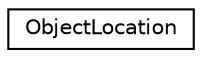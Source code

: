 digraph "Graphical Class Hierarchy"
{
 // LATEX_PDF_SIZE
  edge [fontname="Helvetica",fontsize="10",labelfontname="Helvetica",labelfontsize="10"];
  node [fontname="Helvetica",fontsize="10",shape=record];
  rankdir="LR";
  Node0 [label="ObjectLocation",height=0.2,width=0.4,color="black", fillcolor="white", style="filled",URL="$structObjectLocation.html",tooltip="Describes the location of an object on the map. This is used to spawn object instances on the map."];
}
